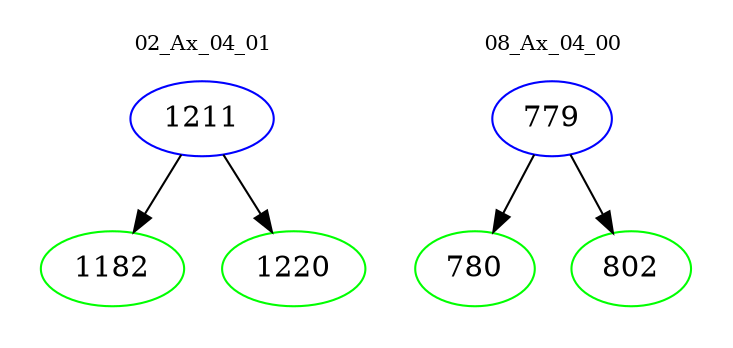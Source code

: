 digraph{
subgraph cluster_0 {
color = white
label = "02_Ax_04_01";
fontsize=10;
T0_1211 [label="1211", color="blue"]
T0_1211 -> T0_1182 [color="black"]
T0_1182 [label="1182", color="green"]
T0_1211 -> T0_1220 [color="black"]
T0_1220 [label="1220", color="green"]
}
subgraph cluster_1 {
color = white
label = "08_Ax_04_00";
fontsize=10;
T1_779 [label="779", color="blue"]
T1_779 -> T1_780 [color="black"]
T1_780 [label="780", color="green"]
T1_779 -> T1_802 [color="black"]
T1_802 [label="802", color="green"]
}
}
